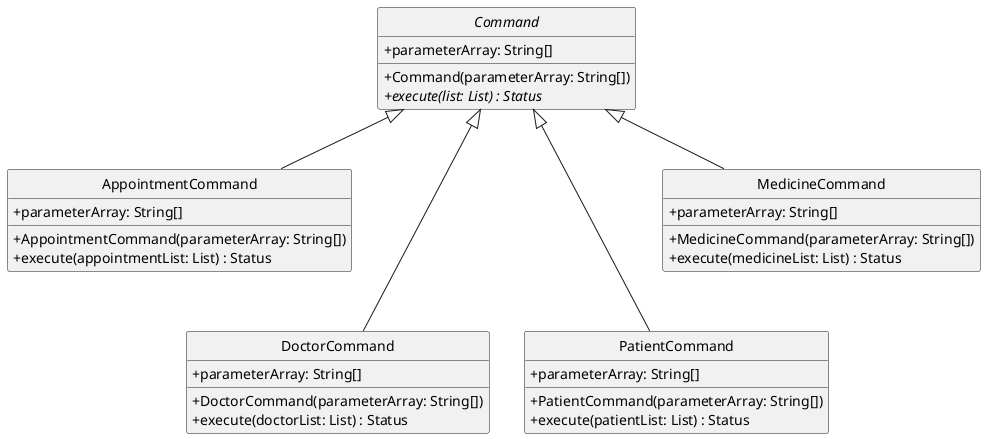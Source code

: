 @startuml
'https://plantuml.com/class-diagram

hide circle
skinparam classAttributeIconSize 0

abstract class Command {
    +parameterArray: String[]
    +Command(parameterArray: String[])
    +{abstract} execute(list: List) : Status
}

Command <|-- AppointmentCommand
class AppointmentCommand {
    +parameterArray: String[]
    +AppointmentCommand(parameterArray: String[])
    +execute(appointmentList: List) : Status
}

Command <|--- DoctorCommand
class DoctorCommand {
    +parameterArray: String[]
    +DoctorCommand(parameterArray: String[])
    +execute(doctorList: List) : Status
}

Command <|--- PatientCommand
class PatientCommand {
    +parameterArray: String[]
    +PatientCommand(parameterArray: String[])
    +execute(patientList: List) : Status
}

Command <|-- MedicineCommand
class MedicineCommand {
    +parameterArray: String[]
    +MedicineCommand(parameterArray: String[])
    +execute(medicineList: List) : Status
}

@enduml
